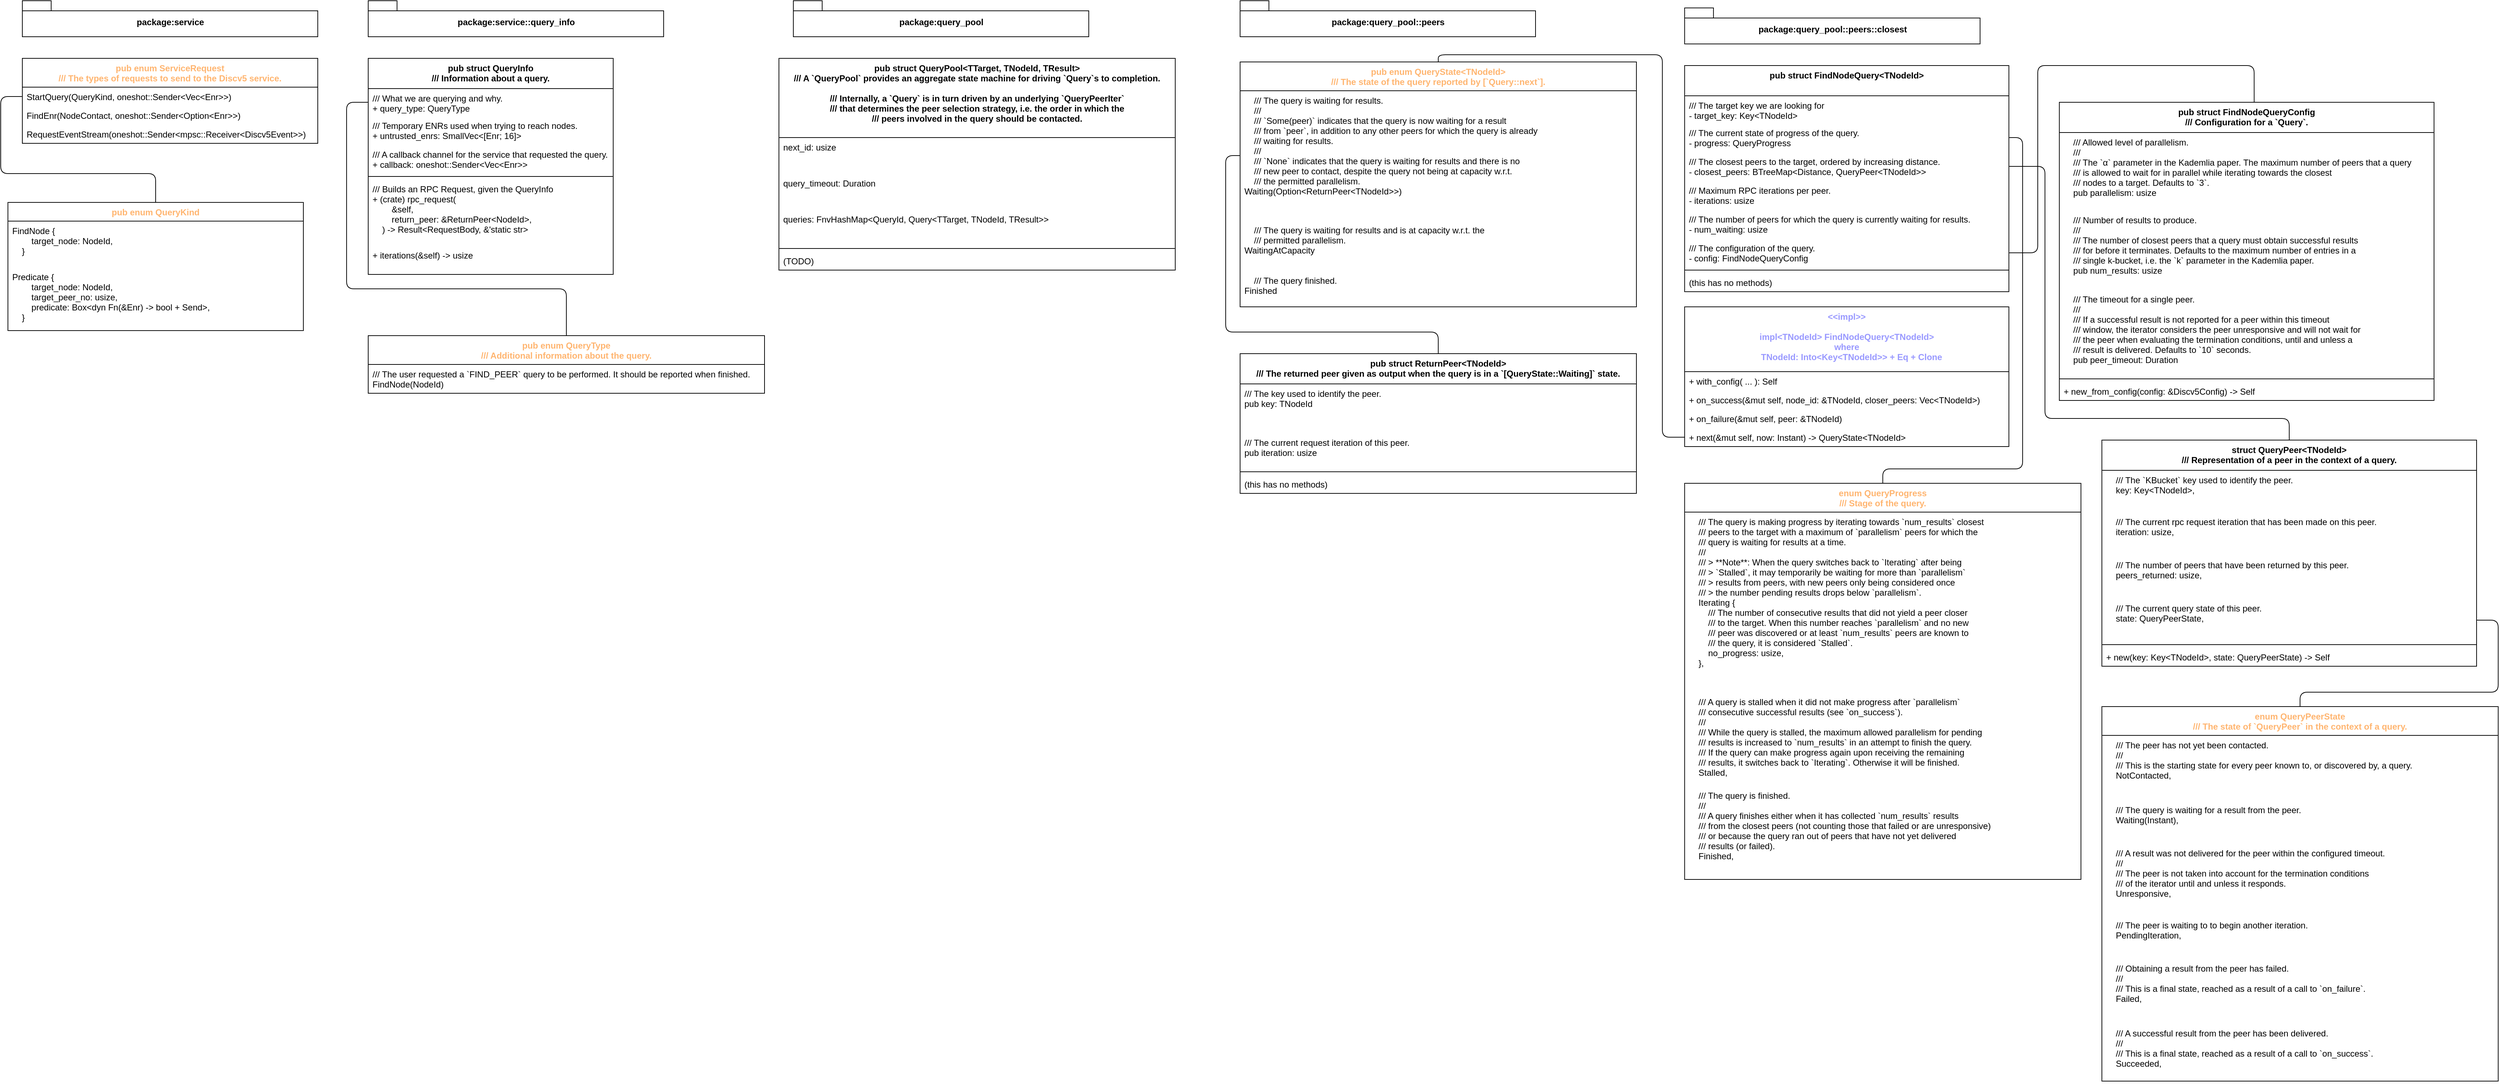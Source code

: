 <mxfile version="13.6.5">
    <diagram id="A8SA5iqdQammDAhF5BSR" name="Page-1">
        <mxGraphModel dx="1626" dy="1050" grid="1" gridSize="10" guides="1" tooltips="1" connect="1" arrows="1" fold="1" page="1" pageScale="1" pageWidth="827" pageHeight="1169" math="0" shadow="0">
            <root>
                <mxCell id="0"/>
                <mxCell id="1" parent="0"/>
                <mxCell id="6" value="package:service" style="shape=folder;fontStyle=1;spacingTop=10;tabWidth=40;tabHeight=14;tabPosition=left;html=1;" parent="1" vertex="1">
                    <mxGeometry x="40" y="40" width="410" height="50" as="geometry"/>
                </mxCell>
                <mxCell id="7" value="pub enum ServiceRequest&#10;/// The types of requests to send to the Discv5 service." style="swimlane;fontStyle=1;childLayout=stackLayout;horizontal=1;startSize=40;fillColor=none;horizontalStack=0;resizeParent=1;resizeParentMax=0;resizeLast=0;collapsible=1;marginBottom=0;fontColor=#FFB570;" parent="1" vertex="1">
                    <mxGeometry x="40" y="120" width="410" height="118" as="geometry">
                        <mxRectangle x="90" y="140" width="90" height="26" as="alternateBounds"/>
                    </mxGeometry>
                </mxCell>
                <mxCell id="8" value="StartQuery(QueryKind, oneshot::Sender&lt;Vec&lt;Enr&gt;&gt;)" style="text;strokeColor=none;fillColor=none;align=left;verticalAlign=top;spacingLeft=4;spacingRight=4;overflow=hidden;rotatable=0;points=[[0,0.5],[1,0.5]];portConstraint=eastwest;" parent="7" vertex="1">
                    <mxGeometry y="40" width="410" height="26" as="geometry"/>
                </mxCell>
                <mxCell id="9" value="FindEnr(NodeContact, oneshot::Sender&lt;Option&lt;Enr&gt;&gt;)" style="text;strokeColor=none;fillColor=none;align=left;verticalAlign=top;spacingLeft=4;spacingRight=4;overflow=hidden;rotatable=0;points=[[0,0.5],[1,0.5]];portConstraint=eastwest;" parent="7" vertex="1">
                    <mxGeometry y="66" width="410" height="26" as="geometry"/>
                </mxCell>
                <mxCell id="10" value="RequestEventStream(oneshot::Sender&lt;mpsc::Receiver&lt;Discv5Event&gt;&gt;)" style="text;strokeColor=none;fillColor=none;align=left;verticalAlign=top;spacingLeft=4;spacingRight=4;overflow=hidden;rotatable=0;points=[[0,0.5],[1,0.5]];portConstraint=eastwest;" parent="7" vertex="1">
                    <mxGeometry y="92" width="410" height="26" as="geometry"/>
                </mxCell>
                <mxCell id="15" value="" style="endArrow=none;html=1;edgeStyle=orthogonalEdgeStyle;entryX=0.5;entryY=0;entryDx=0;entryDy=0;" parent="1" source="8" target="11" edge="1">
                    <mxGeometry relative="1" as="geometry">
                        <mxPoint x="110" y="550" as="sourcePoint"/>
                        <mxPoint x="270" y="550" as="targetPoint"/>
                        <Array as="points">
                            <mxPoint x="10" y="173"/>
                            <mxPoint x="10" y="280"/>
                            <mxPoint x="225" y="280"/>
                        </Array>
                    </mxGeometry>
                </mxCell>
                <mxCell id="11" value="pub enum QueryKind" style="swimlane;fontStyle=1;childLayout=stackLayout;horizontal=1;startSize=26;fillColor=none;horizontalStack=0;resizeParent=1;resizeParentMax=0;resizeLast=0;collapsible=1;marginBottom=0;fontColor=#FFB570;" parent="1" vertex="1">
                    <mxGeometry x="20" y="320" width="410" height="178" as="geometry">
                        <mxRectangle x="90" y="140" width="90" height="26" as="alternateBounds"/>
                    </mxGeometry>
                </mxCell>
                <mxCell id="12" value="FindNode {&#10;        target_node: NodeId,&#10;    }" style="text;strokeColor=none;fillColor=none;align=left;verticalAlign=top;spacingLeft=4;spacingRight=4;overflow=hidden;rotatable=0;points=[[0,0.5],[1,0.5]];portConstraint=eastwest;" parent="11" vertex="1">
                    <mxGeometry y="26" width="410" height="64" as="geometry"/>
                </mxCell>
                <mxCell id="13" value="Predicate {&#10;        target_node: NodeId,&#10;        target_peer_no: usize,&#10;        predicate: Box&lt;dyn Fn(&amp;Enr) -&gt; bool + Send&gt;,&#10;    }" style="text;strokeColor=none;fillColor=none;align=left;verticalAlign=top;spacingLeft=4;spacingRight=4;overflow=hidden;rotatable=0;points=[[0,0.5],[1,0.5]];portConstraint=eastwest;" parent="11" vertex="1">
                    <mxGeometry y="90" width="410" height="88" as="geometry"/>
                </mxCell>
                <mxCell id="18" value="package:service::query_info" style="shape=folder;fontStyle=1;spacingTop=10;tabWidth=40;tabHeight=14;tabPosition=left;html=1;" parent="1" vertex="1">
                    <mxGeometry x="520" y="40" width="410" height="50" as="geometry"/>
                </mxCell>
                <mxCell id="19" value="pub struct QueryInfo&#10;/// Information about a query." style="swimlane;fontStyle=1;align=center;verticalAlign=top;childLayout=stackLayout;horizontal=1;startSize=42;horizontalStack=0;resizeParent=1;resizeParentMax=0;resizeLast=0;collapsible=1;marginBottom=0;" parent="1" vertex="1">
                    <mxGeometry x="520" y="120" width="340" height="300" as="geometry"/>
                </mxCell>
                <mxCell id="20" value="/// What we are querying and why.&#10;+ query_type: QueryType" style="text;strokeColor=none;fillColor=none;align=left;verticalAlign=top;spacingLeft=4;spacingRight=4;overflow=hidden;rotatable=0;points=[[0,0.5],[1,0.5]];portConstraint=eastwest;" parent="19" vertex="1">
                    <mxGeometry y="42" width="340" height="38" as="geometry"/>
                </mxCell>
                <mxCell id="25" value="/// Temporary ENRs used when trying to reach nodes.&#10;+ untrusted_enrs: SmallVec&lt;[Enr; 16]&gt;" style="text;strokeColor=none;fillColor=none;align=left;verticalAlign=top;spacingLeft=4;spacingRight=4;overflow=hidden;rotatable=0;points=[[0,0.5],[1,0.5]];portConstraint=eastwest;" parent="19" vertex="1">
                    <mxGeometry y="80" width="340" height="40" as="geometry"/>
                </mxCell>
                <mxCell id="26" value="/// A callback channel for the service that requested the query.&#10;+ callback: oneshot::Sender&lt;Vec&lt;Enr&gt;&gt;" style="text;strokeColor=none;fillColor=none;align=left;verticalAlign=top;spacingLeft=4;spacingRight=4;overflow=hidden;rotatable=0;points=[[0,0.5],[1,0.5]];portConstraint=eastwest;" parent="19" vertex="1">
                    <mxGeometry y="120" width="340" height="40" as="geometry"/>
                </mxCell>
                <mxCell id="21" value="" style="line;strokeWidth=1;fillColor=none;align=left;verticalAlign=middle;spacingTop=-1;spacingLeft=3;spacingRight=3;rotatable=0;labelPosition=right;points=[];portConstraint=eastwest;" parent="19" vertex="1">
                    <mxGeometry y="160" width="340" height="8" as="geometry"/>
                </mxCell>
                <mxCell id="22" value="/// Builds an RPC Request, given the QueryInfo&#10;+ (crate) rpc_request(&#10;        &amp;self,&#10;        return_peer: &amp;ReturnPeer&lt;NodeId&gt;,&#10;    ) -&gt; Result&lt;RequestBody, &amp;'static str&gt;" style="text;strokeColor=none;fillColor=none;align=left;verticalAlign=top;spacingLeft=4;spacingRight=4;overflow=hidden;rotatable=0;points=[[0,0.5],[1,0.5]];portConstraint=eastwest;" parent="19" vertex="1">
                    <mxGeometry y="168" width="340" height="92" as="geometry"/>
                </mxCell>
                <mxCell id="94" value="+ iterations(&amp;self) -&gt; usize" style="text;strokeColor=none;fillColor=none;align=left;verticalAlign=top;spacingLeft=4;spacingRight=4;overflow=hidden;rotatable=0;points=[[0,0.5],[1,0.5]];portConstraint=eastwest;" vertex="1" parent="19">
                    <mxGeometry y="260" width="340" height="40" as="geometry"/>
                </mxCell>
                <mxCell id="31" value="" style="endArrow=none;html=1;edgeStyle=orthogonalEdgeStyle;exitX=0;exitY=0.5;exitDx=0;exitDy=0;entryX=0.5;entryY=0;entryDx=0;entryDy=0;" parent="1" source="20" target="27" edge="1">
                    <mxGeometry relative="1" as="geometry">
                        <mxPoint x="590" y="580" as="sourcePoint"/>
                        <mxPoint x="750" y="580" as="targetPoint"/>
                        <Array as="points">
                            <mxPoint x="490" y="181"/>
                            <mxPoint x="490" y="440"/>
                            <mxPoint x="795" y="440"/>
                        </Array>
                    </mxGeometry>
                </mxCell>
                <mxCell id="34" value="package:query_pool::peers::closest" style="shape=folder;fontStyle=1;spacingTop=10;tabWidth=40;tabHeight=14;tabPosition=left;html=1;" parent="1" vertex="1">
                    <mxGeometry x="2346.94" y="50" width="410" height="50" as="geometry"/>
                </mxCell>
                <mxCell id="55" value="" style="endArrow=none;html=1;edgeStyle=orthogonalEdgeStyle;entryX=0.52;entryY=-0.001;entryDx=0;entryDy=0;entryPerimeter=0;" parent="1" source="44" target="45" edge="1">
                    <mxGeometry relative="1" as="geometry">
                        <mxPoint x="2176.94" y="670" as="sourcePoint"/>
                        <mxPoint x="2336.94" y="670" as="targetPoint"/>
                        <Array as="points">
                            <mxPoint x="2837" y="390"/>
                            <mxPoint x="2837" y="130"/>
                            <mxPoint x="3137" y="130"/>
                        </Array>
                    </mxGeometry>
                </mxCell>
                <mxCell id="79" value="" style="endArrow=none;html=1;edgeStyle=orthogonalEdgeStyle;fontColor=#FFB570;entryX=0.5;entryY=0;entryDx=0;entryDy=0;exitX=0;exitY=0.5;exitDx=0;exitDy=0;" edge="1" parent="1" source="74" target="75">
                    <mxGeometry relative="1" as="geometry">
                        <mxPoint x="2836" y="690" as="sourcePoint"/>
                        <mxPoint x="2216" y="860" as="targetPoint"/>
                        <Array as="points">
                            <mxPoint x="2316" y="646"/>
                            <mxPoint x="2316" y="115"/>
                            <mxPoint x="2005" y="115"/>
                        </Array>
                    </mxGeometry>
                </mxCell>
                <mxCell id="27" value="pub enum QueryType&#10;/// Additional information about the query." style="swimlane;fontStyle=1;childLayout=stackLayout;horizontal=1;startSize=40;fillColor=none;horizontalStack=0;resizeParent=1;resizeParentMax=0;resizeLast=0;collapsible=1;marginBottom=0;labelBackgroundColor=none;fontColor=#FFB570;" parent="1" vertex="1">
                    <mxGeometry x="520" y="505" width="550" height="80" as="geometry">
                        <mxRectangle x="90" y="140" width="90" height="26" as="alternateBounds"/>
                    </mxGeometry>
                </mxCell>
                <mxCell id="28" value="/// The user requested a `FIND_PEER` query to be performed. It should be reported when finished.&#10;FindNode(NodeId)" style="text;strokeColor=none;fillColor=none;align=left;verticalAlign=top;spacingLeft=4;spacingRight=4;overflow=hidden;rotatable=0;points=[[0,0.5],[1,0.5]];portConstraint=eastwest;" parent="27" vertex="1">
                    <mxGeometry y="40" width="550" height="40" as="geometry"/>
                </mxCell>
                <mxCell id="95" value="" style="endArrow=none;html=1;edgeStyle=orthogonalEdgeStyle;fontColor=#FFB570;exitX=0;exitY=0.5;exitDx=0;exitDy=0;" edge="1" parent="1" source="76" target="82">
                    <mxGeometry relative="1" as="geometry">
                        <mxPoint x="1340" y="510" as="sourcePoint"/>
                        <mxPoint x="1490" y="520" as="targetPoint"/>
                        <Array as="points">
                            <mxPoint x="1710" y="255"/>
                            <mxPoint x="1710" y="500"/>
                            <mxPoint x="2005" y="500"/>
                        </Array>
                    </mxGeometry>
                </mxCell>
                <mxCell id="98" value="package:query_pool::peers" style="shape=folder;fontStyle=1;spacingTop=10;tabWidth=40;tabHeight=14;tabPosition=left;html=1;" vertex="1" parent="1">
                    <mxGeometry x="1730" y="40" width="410" height="50" as="geometry"/>
                </mxCell>
                <mxCell id="103" value="" style="endArrow=none;html=1;edgeStyle=orthogonalEdgeStyle;entryX=0.5;entryY=0;entryDx=0;entryDy=0;exitX=1;exitY=0.5;exitDx=0;exitDy=0;" edge="1" parent="1" source="37" target="99">
                    <mxGeometry relative="1" as="geometry">
                        <mxPoint x="2806.94" y="400" as="sourcePoint"/>
                        <mxPoint x="3147.34" y="190.586" as="targetPoint"/>
                        <Array as="points">
                            <mxPoint x="2816" y="230"/>
                            <mxPoint x="2816" y="690"/>
                            <mxPoint x="2622" y="690"/>
                        </Array>
                    </mxGeometry>
                </mxCell>
                <mxCell id="111" value="" style="endArrow=none;html=1;edgeStyle=orthogonalEdgeStyle;entryX=0.5;entryY=0;entryDx=0;entryDy=0;exitX=1;exitY=0.5;exitDx=0;exitDy=0;" edge="1" parent="1" source="38" target="104">
                    <mxGeometry relative="1" as="geometry">
                        <mxPoint x="2806.94" y="400.059" as="sourcePoint"/>
                        <mxPoint x="3147.34" y="190.586" as="targetPoint"/>
                        <Array as="points">
                            <mxPoint x="2847" y="270"/>
                            <mxPoint x="2847" y="620"/>
                            <mxPoint x="3186" y="620"/>
                        </Array>
                    </mxGeometry>
                </mxCell>
                <mxCell id="119" value="" style="endArrow=none;html=1;edgeStyle=orthogonalEdgeStyle;exitX=1;exitY=0.5;exitDx=0;exitDy=0;entryX=0.5;entryY=0;entryDx=0;entryDy=0;" edge="1" parent="1" source="110" target="112">
                    <mxGeometry relative="1" as="geometry">
                        <mxPoint x="2806.94" y="280" as="sourcePoint"/>
                        <mxPoint x="3446" y="620" as="targetPoint"/>
                        <Array as="points">
                            <mxPoint x="3476" y="900"/>
                            <mxPoint x="3476" y="1000"/>
                            <mxPoint x="3201" y="1000"/>
                        </Array>
                    </mxGeometry>
                </mxCell>
                <mxCell id="35" value="pub struct FindNodeQuery&lt;TNodeId&gt;" style="swimlane;fontStyle=1;align=center;verticalAlign=top;childLayout=stackLayout;horizontal=1;startSize=42;horizontalStack=0;resizeParent=1;resizeParentMax=0;resizeLast=0;collapsible=1;marginBottom=0;" parent="1" vertex="1">
                    <mxGeometry x="2346.94" y="130" width="450" height="314" as="geometry"/>
                </mxCell>
                <mxCell id="36" value="/// The target key we are looking for&#10;- target_key: Key&lt;TNodeId&gt;" style="text;strokeColor=none;fillColor=none;align=left;verticalAlign=top;spacingLeft=4;spacingRight=4;overflow=hidden;rotatable=0;points=[[0,0.5],[1,0.5]];portConstraint=eastwest;" parent="35" vertex="1">
                    <mxGeometry y="42" width="450" height="38" as="geometry"/>
                </mxCell>
                <mxCell id="37" value="/// The current state of progress of the query.&#10;- progress: QueryProgress" style="text;strokeColor=none;fillColor=none;align=left;verticalAlign=top;spacingLeft=4;spacingRight=4;overflow=hidden;rotatable=0;points=[[0,0.5],[1,0.5]];portConstraint=eastwest;" parent="35" vertex="1">
                    <mxGeometry y="80" width="450" height="40" as="geometry"/>
                </mxCell>
                <mxCell id="38" value="/// The closest peers to the target, ordered by increasing distance.&#10;- closest_peers: BTreeMap&lt;Distance, QueryPeer&lt;TNodeId&gt;&gt;" style="text;strokeColor=none;fillColor=none;align=left;verticalAlign=top;spacingLeft=4;spacingRight=4;overflow=hidden;rotatable=0;points=[[0,0.5],[1,0.5]];portConstraint=eastwest;" parent="35" vertex="1">
                    <mxGeometry y="120" width="450" height="40" as="geometry"/>
                </mxCell>
                <mxCell id="42" value="/// Maximum RPC iterations per peer.&#10;- iterations: usize" style="text;strokeColor=none;fillColor=none;align=left;verticalAlign=top;spacingLeft=4;spacingRight=4;overflow=hidden;rotatable=0;points=[[0,0.5],[1,0.5]];portConstraint=eastwest;" parent="35" vertex="1">
                    <mxGeometry y="160" width="450" height="40" as="geometry"/>
                </mxCell>
                <mxCell id="43" value="/// The number of peers for which the query is currently waiting for results.&#10;- num_waiting: usize" style="text;strokeColor=none;fillColor=none;align=left;verticalAlign=top;spacingLeft=4;spacingRight=4;overflow=hidden;rotatable=0;points=[[0,0.5],[1,0.5]];portConstraint=eastwest;" parent="35" vertex="1">
                    <mxGeometry y="200" width="450" height="40" as="geometry"/>
                </mxCell>
                <mxCell id="44" value="/// The configuration of the query.&#10;- config: FindNodeQueryConfig" style="text;strokeColor=none;fillColor=none;align=left;verticalAlign=top;spacingLeft=4;spacingRight=4;overflow=hidden;rotatable=0;points=[[0,0.5],[1,0.5]];portConstraint=eastwest;" parent="35" vertex="1">
                    <mxGeometry y="240" width="450" height="40" as="geometry"/>
                </mxCell>
                <mxCell id="39" value="" style="line;strokeWidth=1;fillColor=none;align=left;verticalAlign=middle;spacingTop=-1;spacingLeft=3;spacingRight=3;rotatable=0;labelPosition=right;points=[];portConstraint=eastwest;" parent="35" vertex="1">
                    <mxGeometry y="280" width="450" height="8" as="geometry"/>
                </mxCell>
                <mxCell id="41" value="(this has no methods)" style="text;strokeColor=none;fillColor=none;align=left;verticalAlign=top;spacingLeft=4;spacingRight=4;overflow=hidden;rotatable=0;points=[[0,0.5],[1,0.5]];portConstraint=eastwest;" parent="35" vertex="1">
                    <mxGeometry y="288" width="450" height="26" as="geometry"/>
                </mxCell>
                <mxCell id="75" value="pub enum QueryState&lt;TNodeId&gt;&#10;/// The state of the query reported by [`Query::next`]." style="swimlane;fontStyle=1;childLayout=stackLayout;horizontal=1;startSize=40;fillColor=none;horizontalStack=0;resizeParent=1;resizeParentMax=0;resizeLast=0;collapsible=1;marginBottom=0;fontColor=#FFB570;" vertex="1" parent="1">
                    <mxGeometry x="1730" y="125" width="550" height="340" as="geometry">
                        <mxRectangle x="90" y="140" width="90" height="26" as="alternateBounds"/>
                    </mxGeometry>
                </mxCell>
                <mxCell id="76" value="    /// The query is waiting for results.&#10;    ///&#10;    /// `Some(peer)` indicates that the query is now waiting for a result&#10;    /// from `peer`, in addition to any other peers for which the query is already&#10;    /// waiting for results.&#10;    ///&#10;    /// `None` indicates that the query is waiting for results and there is no&#10;    /// new peer to contact, despite the query not being at capacity w.r.t.&#10;    /// the permitted parallelism.&#10;Waiting(Option&lt;ReturnPeer&lt;TNodeId&gt;&gt;)" style="text;strokeColor=none;fillColor=none;align=left;verticalAlign=top;spacingLeft=4;spacingRight=4;overflow=hidden;rotatable=0;points=[[0,0.5],[1,0.5]];portConstraint=eastwest;" vertex="1" parent="75">
                    <mxGeometry y="40" width="550" height="180" as="geometry"/>
                </mxCell>
                <mxCell id="77" value="    /// The query is waiting for results and is at capacity w.r.t. the&#10;    /// permitted parallelism.&#10;WaitingAtCapacity" style="text;strokeColor=none;fillColor=none;align=left;verticalAlign=top;spacingLeft=4;spacingRight=4;overflow=hidden;rotatable=0;points=[[0,0.5],[1,0.5]];portConstraint=eastwest;" vertex="1" parent="75">
                    <mxGeometry y="220" width="550" height="70" as="geometry"/>
                </mxCell>
                <mxCell id="78" value="    /// The query finished.&#10;Finished" style="text;strokeColor=none;fillColor=none;align=left;verticalAlign=top;spacingLeft=4;spacingRight=4;overflow=hidden;rotatable=0;points=[[0,0.5],[1,0.5]];portConstraint=eastwest;" vertex="1" parent="75">
                    <mxGeometry y="290" width="550" height="50" as="geometry"/>
                </mxCell>
                <mxCell id="82" value="pub struct ReturnPeer&lt;TNodeId&gt;&#10;/// The returned peer given as output when the query is in a `[QueryState::Waiting]` state." style="swimlane;fontStyle=1;align=center;verticalAlign=top;childLayout=stackLayout;horizontal=1;startSize=42;horizontalStack=0;resizeParent=1;resizeParentMax=0;resizeLast=0;collapsible=1;marginBottom=0;" vertex="1" parent="1">
                    <mxGeometry x="1730" y="530" width="550" height="194" as="geometry"/>
                </mxCell>
                <mxCell id="83" value="/// The key used to identify the peer.&#10;pub key: TNodeId" style="text;strokeColor=none;fillColor=none;align=left;verticalAlign=top;spacingLeft=4;spacingRight=4;overflow=hidden;rotatable=0;points=[[0,0.5],[1,0.5]];portConstraint=eastwest;" vertex="1" parent="82">
                    <mxGeometry y="42" width="550" height="68" as="geometry"/>
                </mxCell>
                <mxCell id="84" value="/// The current request iteration of this peer.&#10;pub iteration: usize" style="text;strokeColor=none;fillColor=none;align=left;verticalAlign=top;spacingLeft=4;spacingRight=4;overflow=hidden;rotatable=0;points=[[0,0.5],[1,0.5]];portConstraint=eastwest;" vertex="1" parent="82">
                    <mxGeometry y="110" width="550" height="50" as="geometry"/>
                </mxCell>
                <mxCell id="86" value="" style="line;strokeWidth=1;fillColor=none;align=left;verticalAlign=middle;spacingTop=-1;spacingLeft=3;spacingRight=3;rotatable=0;labelPosition=right;points=[];portConstraint=eastwest;" vertex="1" parent="82">
                    <mxGeometry y="160" width="550" height="8" as="geometry"/>
                </mxCell>
                <mxCell id="87" value="(this has no methods)" style="text;strokeColor=none;fillColor=none;align=left;verticalAlign=top;spacingLeft=4;spacingRight=4;overflow=hidden;rotatable=0;points=[[0,0.5],[1,0.5]];portConstraint=eastwest;" vertex="1" parent="82">
                    <mxGeometry y="168" width="550" height="26" as="geometry"/>
                </mxCell>
                <mxCell id="45" value="pub struct FindNodeQueryConfig&#10;/// Configuration for a `Query`." style="swimlane;fontStyle=1;align=center;verticalAlign=top;childLayout=stackLayout;horizontal=1;startSize=42;horizontalStack=0;resizeParent=1;resizeParentMax=0;resizeLast=0;collapsible=1;marginBottom=0;" parent="1" vertex="1">
                    <mxGeometry x="2866.94" y="181" width="520" height="414" as="geometry"/>
                </mxCell>
                <mxCell id="46" value="    /// Allowed level of parallelism.&#10;    ///&#10;    /// The `α` parameter in the Kademlia paper. The maximum number of peers that a query&#10;    /// is allowed to wait for in parallel while iterating towards the closest&#10;    /// nodes to a target. Defaults to `3`.&#10;    pub parallelism: usize" style="text;strokeColor=none;fillColor=none;align=left;verticalAlign=top;spacingLeft=4;spacingRight=4;overflow=hidden;rotatable=0;points=[[0,0.5],[1,0.5]];portConstraint=eastwest;" parent="45" vertex="1">
                    <mxGeometry y="42" width="520" height="108" as="geometry"/>
                </mxCell>
                <mxCell id="47" value="    /// Number of results to produce.&#10;    ///&#10;    /// The number of closest peers that a query must obtain successful results&#10;    /// for before it terminates. Defaults to the maximum number of entries in a&#10;    /// single k-bucket, i.e. the `k` parameter in the Kademlia paper.&#10;    pub num_results: usize" style="text;strokeColor=none;fillColor=none;align=left;verticalAlign=top;spacingLeft=4;spacingRight=4;overflow=hidden;rotatable=0;points=[[0,0.5],[1,0.5]];portConstraint=eastwest;" parent="45" vertex="1">
                    <mxGeometry y="150" width="520" height="110" as="geometry"/>
                </mxCell>
                <mxCell id="48" value="    /// The timeout for a single peer.&#10;    ///&#10;    /// If a successful result is not reported for a peer within this timeout&#10;    /// window, the iterator considers the peer unresponsive and will not wait for&#10;    /// the peer when evaluating the termination conditions, until and unless a&#10;    /// result is delivered. Defaults to `10` seconds.&#10;    pub peer_timeout: Duration" style="text;strokeColor=none;fillColor=none;align=left;verticalAlign=top;spacingLeft=4;spacingRight=4;overflow=hidden;rotatable=0;points=[[0,0.5],[1,0.5]];portConstraint=eastwest;" parent="45" vertex="1">
                    <mxGeometry y="260" width="520" height="120" as="geometry"/>
                </mxCell>
                <mxCell id="52" value="" style="line;strokeWidth=1;fillColor=none;align=left;verticalAlign=middle;spacingTop=-1;spacingLeft=3;spacingRight=3;rotatable=0;labelPosition=right;points=[];portConstraint=eastwest;" parent="45" vertex="1">
                    <mxGeometry y="380" width="520" height="8" as="geometry"/>
                </mxCell>
                <mxCell id="53" value="+ new_from_config(config: &amp;Discv5Config) -&gt; Self" style="text;strokeColor=none;fillColor=none;align=left;verticalAlign=top;spacingLeft=4;spacingRight=4;overflow=hidden;rotatable=0;points=[[0,0.5],[1,0.5]];portConstraint=eastwest;" parent="45" vertex="1">
                    <mxGeometry y="388" width="520" height="26" as="geometry"/>
                </mxCell>
                <mxCell id="63" value="&lt;&lt;impl&gt;&gt;&#10;&#10;impl&lt;TNodeId&gt; FindNodeQuery&lt;TNodeId&gt;&#10;where&#10;    TNodeId: Into&lt;Key&lt;TNodeId&gt;&gt; + Eq + Clone" style="swimlane;fontStyle=1;align=center;verticalAlign=top;childLayout=stackLayout;horizontal=1;startSize=90;horizontalStack=0;resizeParent=1;resizeParentMax=0;resizeLast=0;collapsible=1;marginBottom=0;fontColor=#9999FF;" vertex="1" parent="1">
                    <mxGeometry x="2346.94" y="465" width="450" height="194" as="geometry"/>
                </mxCell>
                <mxCell id="71" value="+ with_config( ... ): Self" style="text;strokeColor=none;fillColor=none;align=left;verticalAlign=top;spacingLeft=4;spacingRight=4;overflow=hidden;rotatable=0;points=[[0,0.5],[1,0.5]];portConstraint=eastwest;" vertex="1" parent="63">
                    <mxGeometry y="90" width="450" height="26" as="geometry"/>
                </mxCell>
                <mxCell id="72" value="+ on_success(&amp;mut self, node_id: &amp;TNodeId, closer_peers: Vec&lt;TNodeId&gt;)" style="text;strokeColor=none;fillColor=none;align=left;verticalAlign=top;spacingLeft=4;spacingRight=4;overflow=hidden;rotatable=0;points=[[0,0.5],[1,0.5]];portConstraint=eastwest;" vertex="1" parent="63">
                    <mxGeometry y="116" width="450" height="26" as="geometry"/>
                </mxCell>
                <mxCell id="73" value="+ on_failure(&amp;mut self, peer: &amp;TNodeId)" style="text;strokeColor=none;fillColor=none;align=left;verticalAlign=top;spacingLeft=4;spacingRight=4;overflow=hidden;rotatable=0;points=[[0,0.5],[1,0.5]];portConstraint=eastwest;" vertex="1" parent="63">
                    <mxGeometry y="142" width="450" height="26" as="geometry"/>
                </mxCell>
                <mxCell id="74" value="+ next(&amp;mut self, now: Instant) -&gt; QueryState&lt;TNodeId&gt;" style="text;strokeColor=none;fillColor=none;align=left;verticalAlign=top;spacingLeft=4;spacingRight=4;overflow=hidden;rotatable=0;points=[[0,0.5],[1,0.5]];portConstraint=eastwest;" vertex="1" parent="63">
                    <mxGeometry y="168" width="450" height="26" as="geometry"/>
                </mxCell>
                <mxCell id="99" value="enum QueryProgress&#10;/// Stage of the query." style="swimlane;fontStyle=1;childLayout=stackLayout;horizontal=1;startSize=40;fillColor=none;horizontalStack=0;resizeParent=1;resizeParentMax=0;resizeLast=0;collapsible=1;marginBottom=0;fontColor=#FFB570;" vertex="1" parent="1">
                    <mxGeometry x="2346.94" y="710" width="550" height="550" as="geometry">
                        <mxRectangle x="90" y="140" width="90" height="26" as="alternateBounds"/>
                    </mxGeometry>
                </mxCell>
                <mxCell id="100" value="    /// The query is making progress by iterating towards `num_results` closest&#10;    /// peers to the target with a maximum of `parallelism` peers for which the&#10;    /// query is waiting for results at a time.&#10;    ///&#10;    /// &gt; **Note**: When the query switches back to `Iterating` after being&#10;    /// &gt; `Stalled`, it may temporarily be waiting for more than `parallelism`&#10;    /// &gt; results from peers, with new peers only being considered once&#10;    /// &gt; the number pending results drops below `parallelism`.&#10;    Iterating {&#10;        /// The number of consecutive results that did not yield a peer closer&#10;        /// to the target. When this number reaches `parallelism` and no new&#10;        /// peer was discovered or at least `num_results` peers are known to&#10;        /// the query, it is considered `Stalled`.&#10;        no_progress: usize,&#10;    },&#10;" style="text;strokeColor=none;fillColor=none;align=left;verticalAlign=top;spacingLeft=4;spacingRight=4;overflow=hidden;rotatable=0;points=[[0,0.5],[1,0.5]];portConstraint=eastwest;" vertex="1" parent="99">
                    <mxGeometry y="40" width="550" height="250" as="geometry"/>
                </mxCell>
                <mxCell id="101" value="    /// A query is stalled when it did not make progress after `parallelism`&#10;    /// consecutive successful results (see `on_success`).&#10;    ///&#10;    /// While the query is stalled, the maximum allowed parallelism for pending&#10;    /// results is increased to `num_results` in an attempt to finish the query.&#10;    /// If the query can make progress again upon receiving the remaining&#10;    /// results, it switches back to `Iterating`. Otherwise it will be finished.&#10;    Stalled,&#10;" style="text;strokeColor=none;fillColor=none;align=left;verticalAlign=top;spacingLeft=4;spacingRight=4;overflow=hidden;rotatable=0;points=[[0,0.5],[1,0.5]];portConstraint=eastwest;" vertex="1" parent="99">
                    <mxGeometry y="290" width="550" height="130" as="geometry"/>
                </mxCell>
                <mxCell id="102" value="    /// The query is finished.&#10;    ///&#10;    /// A query finishes either when it has collected `num_results` results&#10;    /// from the closest peers (not counting those that failed or are unresponsive)&#10;    /// or because the query ran out of peers that have not yet delivered&#10;    /// results (or failed).&#10;    Finished," style="text;strokeColor=none;fillColor=none;align=left;verticalAlign=top;spacingLeft=4;spacingRight=4;overflow=hidden;rotatable=0;points=[[0,0.5],[1,0.5]];portConstraint=eastwest;" vertex="1" parent="99">
                    <mxGeometry y="420" width="550" height="130" as="geometry"/>
                </mxCell>
                <mxCell id="104" value="struct QueryPeer&lt;TNodeId&gt;&#10;/// Representation of a peer in the context of a query." style="swimlane;fontStyle=1;align=center;verticalAlign=top;childLayout=stackLayout;horizontal=1;startSize=42;horizontalStack=0;resizeParent=1;resizeParentMax=0;resizeLast=0;collapsible=1;marginBottom=0;" vertex="1" parent="1">
                    <mxGeometry x="2926" y="650" width="520" height="314" as="geometry"/>
                </mxCell>
                <mxCell id="105" value="    /// The `KBucket` key used to identify the peer.&#10;    key: Key&lt;TNodeId&gt;,&#10;" style="text;strokeColor=none;fillColor=none;align=left;verticalAlign=top;spacingLeft=4;spacingRight=4;overflow=hidden;rotatable=0;points=[[0,0.5],[1,0.5]];portConstraint=eastwest;" vertex="1" parent="104">
                    <mxGeometry y="42" width="520" height="58" as="geometry"/>
                </mxCell>
                <mxCell id="106" value="    /// The current rpc request iteration that has been made on this peer.&#10;    iteration: usize,&#10;" style="text;strokeColor=none;fillColor=none;align=left;verticalAlign=top;spacingLeft=4;spacingRight=4;overflow=hidden;rotatable=0;points=[[0,0.5],[1,0.5]];portConstraint=eastwest;" vertex="1" parent="104">
                    <mxGeometry y="100" width="520" height="60" as="geometry"/>
                </mxCell>
                <mxCell id="107" value="    /// The number of peers that have been returned by this peer.&#10;    peers_returned: usize,&#10;" style="text;strokeColor=none;fillColor=none;align=left;verticalAlign=top;spacingLeft=4;spacingRight=4;overflow=hidden;rotatable=0;points=[[0,0.5],[1,0.5]];portConstraint=eastwest;" vertex="1" parent="104">
                    <mxGeometry y="160" width="520" height="60" as="geometry"/>
                </mxCell>
                <mxCell id="110" value="    /// The current query state of this peer.&#10;    state: QueryPeerState,&#10;" style="text;strokeColor=none;fillColor=none;align=left;verticalAlign=top;spacingLeft=4;spacingRight=4;overflow=hidden;rotatable=0;points=[[0,0.5],[1,0.5]];portConstraint=eastwest;" vertex="1" parent="104">
                    <mxGeometry y="220" width="520" height="60" as="geometry"/>
                </mxCell>
                <mxCell id="108" value="" style="line;strokeWidth=1;fillColor=none;align=left;verticalAlign=middle;spacingTop=-1;spacingLeft=3;spacingRight=3;rotatable=0;labelPosition=right;points=[];portConstraint=eastwest;" vertex="1" parent="104">
                    <mxGeometry y="280" width="520" height="8" as="geometry"/>
                </mxCell>
                <mxCell id="109" value="+ new(key: Key&lt;TNodeId&gt;, state: QueryPeerState) -&gt; Self" style="text;strokeColor=none;fillColor=none;align=left;verticalAlign=top;spacingLeft=4;spacingRight=4;overflow=hidden;rotatable=0;points=[[0,0.5],[1,0.5]];portConstraint=eastwest;" vertex="1" parent="104">
                    <mxGeometry y="288" width="520" height="26" as="geometry"/>
                </mxCell>
                <mxCell id="112" value="enum QueryPeerState&#10;/// The state of `QueryPeer` in the context of a query." style="swimlane;fontStyle=1;childLayout=stackLayout;horizontal=1;startSize=40;fillColor=none;horizontalStack=0;resizeParent=1;resizeParentMax=0;resizeLast=0;collapsible=1;marginBottom=0;fontColor=#FFB570;" vertex="1" parent="1">
                    <mxGeometry x="2926" y="1020" width="550" height="520" as="geometry">
                        <mxRectangle x="90" y="140" width="90" height="26" as="alternateBounds"/>
                    </mxGeometry>
                </mxCell>
                <mxCell id="113" value="    /// The peer has not yet been contacted.&#10;    ///&#10;    /// This is the starting state for every peer known to, or discovered by, a query.&#10;    NotContacted,&#10;" style="text;strokeColor=none;fillColor=none;align=left;verticalAlign=top;spacingLeft=4;spacingRight=4;overflow=hidden;rotatable=0;points=[[0,0.5],[1,0.5]];portConstraint=eastwest;" vertex="1" parent="112">
                    <mxGeometry y="40" width="550" height="90" as="geometry"/>
                </mxCell>
                <mxCell id="114" value="    /// The query is waiting for a result from the peer.&#10;    Waiting(Instant),&#10;" style="text;strokeColor=none;fillColor=none;align=left;verticalAlign=top;spacingLeft=4;spacingRight=4;overflow=hidden;rotatable=0;points=[[0,0.5],[1,0.5]];portConstraint=eastwest;" vertex="1" parent="112">
                    <mxGeometry y="130" width="550" height="60" as="geometry"/>
                </mxCell>
                <mxCell id="115" value="    /// A result was not delivered for the peer within the configured timeout.&#10;    ///&#10;    /// The peer is not taken into account for the termination conditions&#10;    /// of the iterator until and unless it responds.&#10;    Unresponsive,&#10;" style="text;strokeColor=none;fillColor=none;align=left;verticalAlign=top;spacingLeft=4;spacingRight=4;overflow=hidden;rotatable=0;points=[[0,0.5],[1,0.5]];portConstraint=eastwest;" vertex="1" parent="112">
                    <mxGeometry y="190" width="550" height="100" as="geometry"/>
                </mxCell>
                <mxCell id="116" value="    /// The peer is waiting to to begin another iteration.&#10;    PendingIteration,&#10;" style="text;strokeColor=none;fillColor=none;align=left;verticalAlign=top;spacingLeft=4;spacingRight=4;overflow=hidden;rotatable=0;points=[[0,0.5],[1,0.5]];portConstraint=eastwest;" vertex="1" parent="112">
                    <mxGeometry y="290" width="550" height="60" as="geometry"/>
                </mxCell>
                <mxCell id="117" value="    /// Obtaining a result from the peer has failed.&#10;    ///&#10;    /// This is a final state, reached as a result of a call to `on_failure`.&#10;    Failed,&#10;" style="text;strokeColor=none;fillColor=none;align=left;verticalAlign=top;spacingLeft=4;spacingRight=4;overflow=hidden;rotatable=0;points=[[0,0.5],[1,0.5]];portConstraint=eastwest;" vertex="1" parent="112">
                    <mxGeometry y="350" width="550" height="90" as="geometry"/>
                </mxCell>
                <mxCell id="118" value="    /// A successful result from the peer has been delivered.&#10;    ///&#10;    /// This is a final state, reached as a result of a call to `on_success`.&#10;    Succeeded,&#10;" style="text;strokeColor=none;fillColor=none;align=left;verticalAlign=top;spacingLeft=4;spacingRight=4;overflow=hidden;rotatable=0;points=[[0,0.5],[1,0.5]];portConstraint=eastwest;" vertex="1" parent="112">
                    <mxGeometry y="440" width="550" height="80" as="geometry"/>
                </mxCell>
                <mxCell id="120" value="package:query_pool" style="shape=folder;fontStyle=1;spacingTop=10;tabWidth=40;tabHeight=14;tabPosition=left;html=1;" vertex="1" parent="1">
                    <mxGeometry x="1110" y="40" width="410" height="50" as="geometry"/>
                </mxCell>
                <mxCell id="121" value="pub struct QueryPool&lt;TTarget, TNodeId, TResult&gt;&#10;/// A `QueryPool` provides an aggregate state machine for driving `Query`s to completion.&#10;&#10;/// Internally, a `Query` is in turn driven by an underlying `QueryPeerIter`&#10;/// that determines the peer selection strategy, i.e. the order in which the&#10;/// peers involved in the query should be contacted.&#10;" style="swimlane;fontStyle=1;align=center;verticalAlign=top;childLayout=stackLayout;horizontal=1;startSize=110;horizontalStack=0;resizeParent=1;resizeParentMax=0;resizeLast=0;collapsible=1;marginBottom=0;" vertex="1" parent="1">
                    <mxGeometry x="1090" y="120" width="550" height="294" as="geometry"/>
                </mxCell>
                <mxCell id="122" value="next_id: usize" style="text;strokeColor=none;fillColor=none;align=left;verticalAlign=top;spacingLeft=4;spacingRight=4;overflow=hidden;rotatable=0;points=[[0,0.5],[1,0.5]];portConstraint=eastwest;" vertex="1" parent="121">
                    <mxGeometry y="110" width="550" height="50" as="geometry"/>
                </mxCell>
                <mxCell id="123" value="query_timeout: Duration" style="text;strokeColor=none;fillColor=none;align=left;verticalAlign=top;spacingLeft=4;spacingRight=4;overflow=hidden;rotatable=0;points=[[0,0.5],[1,0.5]];portConstraint=eastwest;" vertex="1" parent="121">
                    <mxGeometry y="160" width="550" height="50" as="geometry"/>
                </mxCell>
                <mxCell id="128" value="queries: FnvHashMap&lt;QueryId, Query&lt;TTarget, TNodeId, TResult&gt;&gt;" style="text;strokeColor=none;fillColor=none;align=left;verticalAlign=top;spacingLeft=4;spacingRight=4;overflow=hidden;rotatable=0;points=[[0,0.5],[1,0.5]];portConstraint=eastwest;" vertex="1" parent="121">
                    <mxGeometry y="210" width="550" height="50" as="geometry"/>
                </mxCell>
                <mxCell id="124" value="" style="line;strokeWidth=1;fillColor=none;align=left;verticalAlign=middle;spacingTop=-1;spacingLeft=3;spacingRight=3;rotatable=0;labelPosition=right;points=[];portConstraint=eastwest;" vertex="1" parent="121">
                    <mxGeometry y="260" width="550" height="8" as="geometry"/>
                </mxCell>
                <mxCell id="125" value="(TODO)" style="text;strokeColor=none;fillColor=none;align=left;verticalAlign=top;spacingLeft=4;spacingRight=4;overflow=hidden;rotatable=0;points=[[0,0.5],[1,0.5]];portConstraint=eastwest;" vertex="1" parent="121">
                    <mxGeometry y="268" width="550" height="26" as="geometry"/>
                </mxCell>
            </root>
        </mxGraphModel>
    </diagram>
</mxfile>